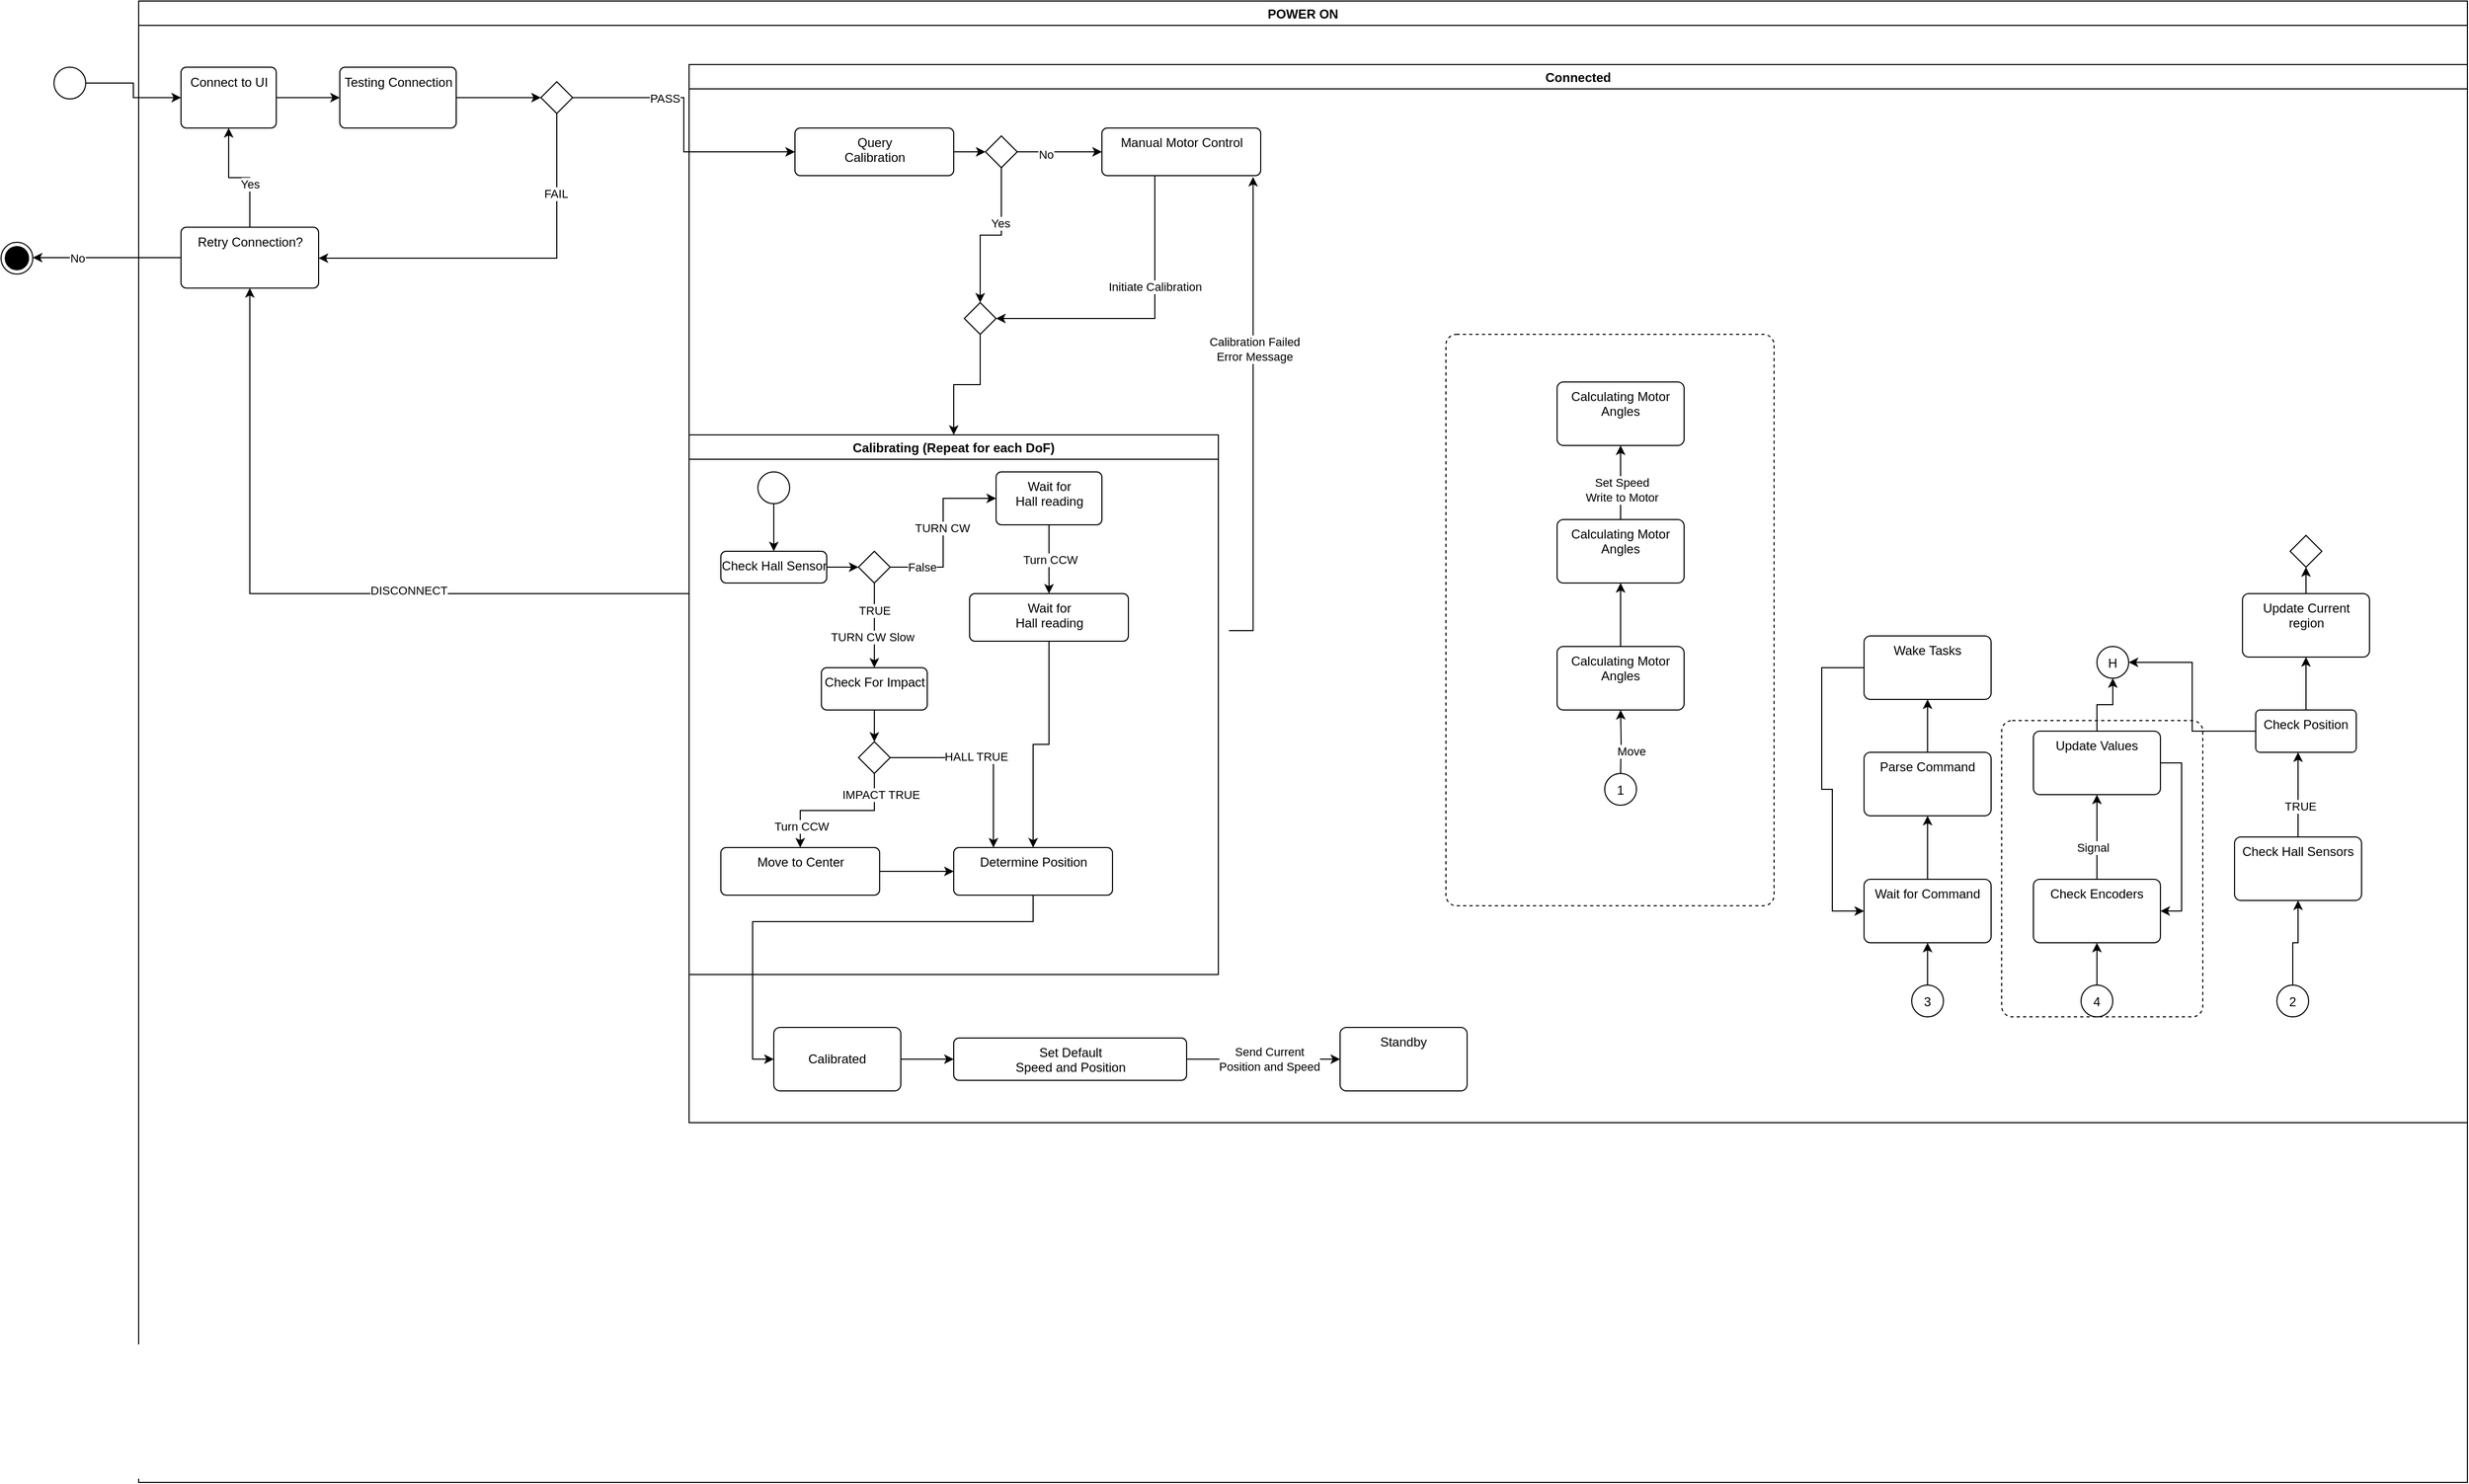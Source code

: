 <mxfile version="20.3.0" type="device"><diagram id="kkd7yMASEXgY5penSxpy" name="Page-1"><mxGraphModel dx="2568" dy="1021" grid="1" gridSize="10" guides="1" tooltips="1" connect="1" arrows="1" fold="1" page="1" pageScale="1" pageWidth="850" pageHeight="1100" math="0" shadow="0"><root><mxCell id="0"/><mxCell id="1" parent="0"/><mxCell id="JWnFTE9u7pcqEXjsId_G-1" value="POWER ON" style="swimlane;" vertex="1" parent="1"><mxGeometry x="40" y="80" width="2200" height="1400" as="geometry"/></mxCell><mxCell id="JWnFTE9u7pcqEXjsId_G-58" value="" style="edgeStyle=orthogonalEdgeStyle;rounded=0;orthogonalLoop=1;jettySize=auto;html=1;" edge="1" parent="JWnFTE9u7pcqEXjsId_G-1" source="JWnFTE9u7pcqEXjsId_G-48" target="JWnFTE9u7pcqEXjsId_G-51"><mxGeometry relative="1" as="geometry"/></mxCell><mxCell id="JWnFTE9u7pcqEXjsId_G-48" value="Connect to UI" style="html=1;align=center;verticalAlign=top;rounded=1;absoluteArcSize=1;arcSize=10;dashed=0;" vertex="1" parent="JWnFTE9u7pcqEXjsId_G-1"><mxGeometry x="40" y="62.5" width="90" height="57.5" as="geometry"/></mxCell><mxCell id="JWnFTE9u7pcqEXjsId_G-53" style="edgeStyle=orthogonalEdgeStyle;rounded=0;orthogonalLoop=1;jettySize=auto;html=1;entryX=0;entryY=0.5;entryDx=0;entryDy=0;" edge="1" parent="JWnFTE9u7pcqEXjsId_G-1" source="JWnFTE9u7pcqEXjsId_G-51" target="JWnFTE9u7pcqEXjsId_G-52"><mxGeometry relative="1" as="geometry"/></mxCell><mxCell id="JWnFTE9u7pcqEXjsId_G-51" value="Testing Connection" style="html=1;align=center;verticalAlign=top;rounded=1;absoluteArcSize=1;arcSize=10;dashed=0;" vertex="1" parent="JWnFTE9u7pcqEXjsId_G-1"><mxGeometry x="190" y="62.5" width="110" height="57.5" as="geometry"/></mxCell><mxCell id="JWnFTE9u7pcqEXjsId_G-55" style="edgeStyle=orthogonalEdgeStyle;rounded=0;orthogonalLoop=1;jettySize=auto;html=1;entryX=0;entryY=0.5;entryDx=0;entryDy=0;" edge="1" parent="JWnFTE9u7pcqEXjsId_G-1" source="JWnFTE9u7pcqEXjsId_G-52" target="JWnFTE9u7pcqEXjsId_G-138"><mxGeometry relative="1" as="geometry"><mxPoint x="540" y="85" as="targetPoint"/></mxGeometry></mxCell><mxCell id="JWnFTE9u7pcqEXjsId_G-56" value="PASS" style="edgeLabel;html=1;align=center;verticalAlign=middle;resizable=0;points=[];" vertex="1" connectable="0" parent="JWnFTE9u7pcqEXjsId_G-55"><mxGeometry x="-0.334" relative="1" as="geometry"><mxPoint as="offset"/></mxGeometry></mxCell><mxCell id="JWnFTE9u7pcqEXjsId_G-52" value="" style="rhombus;" vertex="1" parent="JWnFTE9u7pcqEXjsId_G-1"><mxGeometry x="380" y="76.25" width="30" height="30" as="geometry"/></mxCell><mxCell id="JWnFTE9u7pcqEXjsId_G-61" style="edgeStyle=orthogonalEdgeStyle;rounded=0;orthogonalLoop=1;jettySize=auto;html=1;entryX=0.5;entryY=1;entryDx=0;entryDy=0;" edge="1" parent="JWnFTE9u7pcqEXjsId_G-1" source="JWnFTE9u7pcqEXjsId_G-60" target="JWnFTE9u7pcqEXjsId_G-48"><mxGeometry relative="1" as="geometry"/></mxCell><mxCell id="JWnFTE9u7pcqEXjsId_G-62" value="Yes" style="edgeLabel;html=1;align=center;verticalAlign=middle;resizable=0;points=[];" vertex="1" connectable="0" parent="JWnFTE9u7pcqEXjsId_G-61"><mxGeometry x="-0.272" relative="1" as="geometry"><mxPoint as="offset"/></mxGeometry></mxCell><mxCell id="JWnFTE9u7pcqEXjsId_G-60" value="Retry Connection?" style="html=1;align=center;verticalAlign=top;rounded=1;absoluteArcSize=1;arcSize=10;dashed=0;" vertex="1" parent="JWnFTE9u7pcqEXjsId_G-1"><mxGeometry x="40" y="213.75" width="130" height="57.5" as="geometry"/></mxCell><mxCell id="JWnFTE9u7pcqEXjsId_G-54" style="edgeStyle=orthogonalEdgeStyle;rounded=0;orthogonalLoop=1;jettySize=auto;html=1;entryX=1;entryY=0.5;entryDx=0;entryDy=0;" edge="1" parent="JWnFTE9u7pcqEXjsId_G-1" source="JWnFTE9u7pcqEXjsId_G-52" target="JWnFTE9u7pcqEXjsId_G-60"><mxGeometry relative="1" as="geometry"><mxPoint x="230" y="250" as="targetPoint"/><Array as="points"><mxPoint x="395" y="243"/><mxPoint x="170" y="243"/></Array></mxGeometry></mxCell><mxCell id="JWnFTE9u7pcqEXjsId_G-57" value="FAIL" style="edgeLabel;html=1;align=center;verticalAlign=middle;resizable=0;points=[];" vertex="1" connectable="0" parent="JWnFTE9u7pcqEXjsId_G-54"><mxGeometry x="-0.585" y="-1" relative="1" as="geometry"><mxPoint as="offset"/></mxGeometry></mxCell><mxCell id="JWnFTE9u7pcqEXjsId_G-278" style="edgeStyle=orthogonalEdgeStyle;rounded=0;orthogonalLoop=1;jettySize=auto;html=1;entryX=0.5;entryY=1;entryDx=0;entryDy=0;" edge="1" parent="JWnFTE9u7pcqEXjsId_G-1" source="JWnFTE9u7pcqEXjsId_G-111" target="JWnFTE9u7pcqEXjsId_G-60"><mxGeometry relative="1" as="geometry"/></mxCell><mxCell id="JWnFTE9u7pcqEXjsId_G-279" value="DISCONNECT" style="edgeLabel;html=1;align=center;verticalAlign=middle;resizable=0;points=[];" vertex="1" connectable="0" parent="JWnFTE9u7pcqEXjsId_G-278"><mxGeometry x="-0.247" y="-3" relative="1" as="geometry"><mxPoint as="offset"/></mxGeometry></mxCell><mxCell id="JWnFTE9u7pcqEXjsId_G-111" value="Connected" style="swimlane;" vertex="1" parent="JWnFTE9u7pcqEXjsId_G-1"><mxGeometry x="520" y="60" width="1680" height="1000" as="geometry"/></mxCell><mxCell id="JWnFTE9u7pcqEXjsId_G-334" value="&lt;span style=&quot;color: rgba(0, 0, 0, 0); font-family: monospace; font-size: 0px; text-align: start;&quot;&gt;%3CmxGraphModel%3E%3Croot%3E%3CmxCell%20id%3D%220%22%2F%3E%3CmxCell%20id%3D%221%22%20parent%3D%220%22%2F%3E%3CmxCell%20id%3D%222%22%20value%3D%22Calculating%20Motor%20Angles%22%20style%3D%22whiteSpace%3Dwrap%3Bhtml%3D1%3BverticalAlign%3Dtop%3Brounded%3D1%3BarcSize%3D10%3Bdashed%3D0%3B%22%20vertex%3D%221%22%20parent%3D%221%22%3E%3CmxGeometry%20x%3D%221340%22%20y%3D%22850%22%20width%3D%22120%22%20height%3D%2260%22%20as%3D%22geometry%22%2F%3E%3C%2FmxCell%3E%3CmxCell%20id%3D%223%22%20style%3D%22edgeStyle%3DorthogonalEdgeStyle%3Brounded%3D0%3BorthogonalLoop%3D1%3BjettySize%3Dauto%3Bhtml%3D1%3B%22%20edge%3D%221%22%20target%3D%222%22%20parent%3D%221%22%3E%3CmxGeometry%20relative%3D%221%22%20as%3D%22geometry%22%3E%3CmxPoint%20x%3D%22755%22%20y%3D%22620%22%20as%3D%22targetPoint%22%2F%3E%3CmxPoint%20x%3D%221400%22%20y%3D%22970%22%20as%3D%22sourcePoint%22%2F%3E%3C%2FmxGeometry%3E%3C%2FmxCell%3E%3CmxCell%20id%3D%224%22%20value%3D%22Move%22%20style%3D%22edgeLabel%3Bhtml%3D1%3Balign%3Dcenter%3BverticalAlign%3Dmiddle%3Bresizable%3D0%3Bpoints%3D%5B%5D%3B%22%20vertex%3D%221%22%20connectable%3D%220%22%20parent%3D%223%22%3E%3CmxGeometry%20x%3D%22-0.333%22%20y%3D%221%22%20relative%3D%221%22%20as%3D%22geometry%22%3E%3CmxPoint%20x%3D%2210%22%20y%3D%22-1%22%20as%3D%22offset%22%2F%3E%3C%2FmxGeometry%3E%3C%2FmxCell%3E%3CmxCell%20id%3D%225%22%20value%3D%22Calculating%20Motor%20Angles%22%20style%3D%22whiteSpace%3Dwrap%3Bhtml%3D1%3BverticalAlign%3Dtop%3Brounded%3D1%3BarcSize%3D10%3Bdashed%3D0%3B%22%20vertex%3D%221%22%20parent%3D%221%22%3E%3CmxGeometry%20x%3D%221340%22%20y%3D%22730%22%20width%3D%22120%22%20height%3D%2260%22%20as%3D%22geometry%22%2F%3E%3C%2FmxCell%3E%3CmxCell%20id%3D%226%22%20style%3D%22edgeStyle%3DorthogonalEdgeStyle%3Brounded%3D0%3BorthogonalLoop%3D1%3BjettySize%3Dauto%3Bhtml%3D1%3BentryX%3D0.5%3BentryY%3D1%3BentryDx%3D0%3BentryDy%3D0%3B%22%20edge%3D%221%22%20source%3D%222%22%20target%3D%225%22%20parent%3D%221%22%3E%3CmxGeometry%20relative%3D%221%22%20as%3D%22geometry%22%3E%3CmxPoint%20x%3D%22845%22%20y%3D%22610%22%20as%3D%22targetPoint%22%2F%3E%3C%2FmxGeometry%3E%3C%2FmxCell%3E%3CmxCell%20id%3D%227%22%20value%3D%22Calculating%20Motor%20Angles%22%20style%3D%22whiteSpace%3Dwrap%3Bhtml%3D1%3BverticalAlign%3Dtop%3Brounded%3D1%3BarcSize%3D10%3Bdashed%3D0%3B%22%20vertex%3D%221%22%20parent%3D%221%22%3E%3CmxGeometry%20x%3D%221340%22%20y%3D%22600%22%20width%3D%22120%22%20height%3D%2260%22%20as%3D%22geometry%22%2F%3E%3C%2FmxCell%3E%3CmxCell%20id%3D%228%22%20style%3D%22edgeStyle%3DorthogonalEdgeStyle%3Brounded%3D0%3BorthogonalLoop%3D1%3BjettySize%3Dauto%3Bhtml%3D1%3BentryX%3D0.5%3BentryY%3D1%3BentryDx%3D0%3BentryDy%3D0%3B%22%20edge%3D%221%22%20source%3D%225%22%20target%3D%227%22%20parent%3D%221%22%3E%3CmxGeometry%20relative%3D%221%22%20as%3D%22geometry%22%3E%3CmxPoint%20x%3D%22895%22%20y%3D%22490%22%20as%3D%22targetPoint%22%2F%3E%3C%2FmxGeometry%3E%3C%2FmxCell%3E%3CmxCell%20id%3D%229%22%20value%3D%22Set%20Speed%26lt%3Bbr%26gt%3BWrite%20to%20Motor%22%20style%3D%22edgeLabel%3Bhtml%3D1%3Balign%3Dcenter%3BverticalAlign%3Dmiddle%3Bresizable%3D0%3Bpoints%3D%5B%5D%3B%22%20vertex%3D%221%22%20connectable%3D%220%22%20parent%3D%228%22%3E%3CmxGeometry%20x%3D%22-0.187%22%20y%3D%22-1%22%20relative%3D%221%22%20as%3D%22geometry%22%3E%3CmxPoint%20as%3D%22offset%22%2F%3E%3C%2FmxGeometry%3E%3C%2FmxCell%3E%3CmxCell%20id%3D%2210%22%20value%3D%221%22%20style%3D%22ellipse%3BfillColor%3D%23ffffff%3BstrokeColor%3D%23000000%3B%22%20vertex%3D%221%22%20parent%3D%221%22%3E%3CmxGeometry%20x%3D%221385%22%20y%3D%22970%22%20width%3D%2230%22%20height%3D%2230%22%20as%3D%22geometry%22%2F%3E%3C%2FmxCell%3E%3C%2Froot%3E%3C%2FmxGraphModel%3E&lt;/span&gt;&lt;span style=&quot;color: rgba(0, 0, 0, 0); font-family: monospace; font-size: 0px; text-align: start;&quot;&gt;%3CmxGraphModel%3E%3Croot%3E%3CmxCell%20id%3D%220%22%2F%3E%3CmxCell%20id%3D%221%22%20parent%3D%220%22%2F%3E%3CmxCell%20id%3D%222%22%20value%3D%22Calculating%20Motor%20Angles%22%20style%3D%22whiteSpace%3Dwrap%3Bhtml%3D1%3BverticalAlign%3Dtop%3Brounded%3D1%3BarcSize%3D10%3Bdashed%3D0%3B%22%20vertex%3D%221%22%20parent%3D%221%22%3E%3CmxGeometry%20x%3D%221340%22%20y%3D%22850%22%20width%3D%22120%22%20height%3D%2260%22%20as%3D%22geometry%22%2F%3E%3C%2FmxCell%3E%3CmxCell%20id%3D%223%22%20style%3D%22edgeStyle%3DorthogonalEdgeStyle%3Brounded%3D0%3BorthogonalLoop%3D1%3BjettySize%3Dauto%3Bhtml%3D1%3B%22%20edge%3D%221%22%20target%3D%222%22%20parent%3D%221%22%3E%3CmxGeometry%20relative%3D%221%22%20as%3D%22geometry%22%3E%3CmxPoint%20x%3D%22755%22%20y%3D%22620%22%20as%3D%22targetPoint%22%2F%3E%3CmxPoint%20x%3D%221400%22%20y%3D%22970%22%20as%3D%22sourcePoint%22%2F%3E%3C%2FmxGeometry%3E%3C%2FmxCell%3E%3CmxCell%20id%3D%224%22%20value%3D%22Move%22%20style%3D%22edgeLabel%3Bhtml%3D1%3Balign%3Dcenter%3BverticalAlign%3Dmiddle%3Bresizable%3D0%3Bpoints%3D%5B%5D%3B%22%20vertex%3D%221%22%20connectable%3D%220%22%20parent%3D%223%22%3E%3CmxGeometry%20x%3D%22-0.333%22%20y%3D%221%22%20relative%3D%221%22%20as%3D%22geometry%22%3E%3CmxPoint%20x%3D%2210%22%20y%3D%22-1%22%20as%3D%22offset%22%2F%3E%3C%2FmxGeometry%3E%3C%2FmxCell%3E%3CmxCell%20id%3D%225%22%20value%3D%22Calculating%20Motor%20Angles%22%20style%3D%22whiteSpace%3Dwrap%3Bhtml%3D1%3BverticalAlign%3Dtop%3Brounded%3D1%3BarcSize%3D10%3Bdashed%3D0%3B%22%20vertex%3D%221%22%20parent%3D%221%22%3E%3CmxGeometry%20x%3D%221340%22%20y%3D%22730%22%20width%3D%22120%22%20height%3D%2260%22%20as%3D%22geometry%22%2F%3E%3C%2FmxCell%3E%3CmxCell%20id%3D%226%22%20style%3D%22edgeStyle%3DorthogonalEdgeStyle%3Brounded%3D0%3BorthogonalLoop%3D1%3BjettySize%3Dauto%3Bhtml%3D1%3BentryX%3D0.5%3BentryY%3D1%3BentryDx%3D0%3BentryDy%3D0%3B%22%20edge%3D%221%22%20source%3D%222%22%20target%3D%225%22%20parent%3D%221%22%3E%3CmxGeometry%20relative%3D%221%22%20as%3D%22geometry%22%3E%3CmxPoint%20x%3D%22845%22%20y%3D%22610%22%20as%3D%22targetPoint%22%2F%3E%3C%2FmxGeometry%3E%3C%2FmxCell%3E%3CmxCell%20id%3D%227%22%20value%3D%22Calculating%20Motor%20Angles%22%20style%3D%22whiteSpace%3Dwrap%3Bhtml%3D1%3BverticalAlign%3Dtop%3Brounded%3D1%3BarcSize%3D10%3Bdashed%3D0%3B%22%20vertex%3D%221%22%20parent%3D%221%22%3E%3CmxGeometry%20x%3D%221340%22%20y%3D%22600%22%20width%3D%22120%22%20height%3D%2260%22%20as%3D%22geometry%22%2F%3E%3C%2FmxCell%3E%3CmxCell%20id%3D%228%22%20style%3D%22edgeStyle%3DorthogonalEdgeStyle%3Brounded%3D0%3BorthogonalLoop%3D1%3BjettySize%3Dauto%3Bhtml%3D1%3BentryX%3D0.5%3BentryY%3D1%3BentryDx%3D0%3BentryDy%3D0%3B%22%20edge%3D%221%22%20source%3D%225%22%20target%3D%227%22%20parent%3D%221%22%3E%3CmxGeometry%20relative%3D%221%22%20as%3D%22geometry%22%3E%3CmxPoint%20x%3D%22895%22%20y%3D%22490%22%20as%3D%22targetPoint%22%2F%3E%3C%2FmxGeometry%3E%3C%2FmxCell%3E%3CmxCell%20id%3D%229%22%20value%3D%22Set%20Speed%26lt%3Bbr%26gt%3BWrite%20to%20Motor%22%20style%3D%22edgeLabel%3Bhtml%3D1%3Balign%3Dcenter%3BverticalAlign%3Dmiddle%3Bresizable%3D0%3Bpoints%3D%5B%5D%3B%22%20vertex%3D%221%22%20connectable%3D%220%22%20parent%3D%228%22%3E%3CmxGeometry%20x%3D%22-0.187%22%20y%3D%22-1%22%20relative%3D%221%22%20as%3D%22geometry%22%3E%3CmxPoint%20as%3D%22offset%22%2F%3E%3C%2FmxGeometry%3E%3C%2FmxCell%3E%3CmxCell%20id%3D%2210%22%20value%3D%221%22%20style%3D%22ellipse%3BfillColor%3D%23ffffff%3BstrokeColor%3D%23000000%3B%22%20vertex%3D%221%22%20parent%3D%221%22%3E%3CmxGeometry%20x%3D%221385%22%20y%3D%22970%22%20width%3D%2230%22%20height%3D%2230%22%20as%3D%22geometry%22%2F%3E%3C%2FmxCell%3E%3C%2Froot%3E%3C%2FmxGraphModel%3E&lt;/span&gt;" style="html=1;align=center;verticalAlign=top;rounded=1;absoluteArcSize=1;arcSize=20;dashed=1;" vertex="1" parent="JWnFTE9u7pcqEXjsId_G-111"><mxGeometry x="1240" y="620" width="190" height="280" as="geometry"/></mxCell><mxCell id="JWnFTE9u7pcqEXjsId_G-138" value="Query&lt;br&gt;Calibration" style="html=1;align=center;verticalAlign=top;rounded=1;absoluteArcSize=1;arcSize=10;dashed=0;" vertex="1" parent="JWnFTE9u7pcqEXjsId_G-111"><mxGeometry x="100" y="60" width="150" height="45" as="geometry"/></mxCell><mxCell id="JWnFTE9u7pcqEXjsId_G-139" value="" style="rhombus;" vertex="1" parent="JWnFTE9u7pcqEXjsId_G-111"><mxGeometry x="280" y="67.5" width="30" height="30" as="geometry"/></mxCell><mxCell id="JWnFTE9u7pcqEXjsId_G-137" style="edgeStyle=orthogonalEdgeStyle;rounded=0;orthogonalLoop=1;jettySize=auto;html=1;entryX=0;entryY=0.5;entryDx=0;entryDy=0;" edge="1" parent="JWnFTE9u7pcqEXjsId_G-111" source="JWnFTE9u7pcqEXjsId_G-138" target="JWnFTE9u7pcqEXjsId_G-139"><mxGeometry relative="1" as="geometry"/></mxCell><mxCell id="JWnFTE9u7pcqEXjsId_G-140" value="Manual Motor Control" style="html=1;align=center;verticalAlign=top;rounded=1;absoluteArcSize=1;arcSize=10;dashed=0;" vertex="1" parent="JWnFTE9u7pcqEXjsId_G-111"><mxGeometry x="390" y="60" width="150" height="45" as="geometry"/></mxCell><mxCell id="JWnFTE9u7pcqEXjsId_G-141" style="edgeStyle=orthogonalEdgeStyle;rounded=0;orthogonalLoop=1;jettySize=auto;html=1;entryX=0;entryY=0.5;entryDx=0;entryDy=0;" edge="1" parent="JWnFTE9u7pcqEXjsId_G-111" source="JWnFTE9u7pcqEXjsId_G-139" target="JWnFTE9u7pcqEXjsId_G-140"><mxGeometry relative="1" as="geometry"><mxPoint x="330" y="2.5" as="targetPoint"/></mxGeometry></mxCell><mxCell id="JWnFTE9u7pcqEXjsId_G-142" value="No" style="edgeLabel;html=1;align=center;verticalAlign=middle;resizable=0;points=[];" vertex="1" connectable="0" parent="JWnFTE9u7pcqEXjsId_G-141"><mxGeometry x="-0.324" y="-2" relative="1" as="geometry"><mxPoint as="offset"/></mxGeometry></mxCell><mxCell id="JWnFTE9u7pcqEXjsId_G-144" value="" style="rhombus;" vertex="1" parent="JWnFTE9u7pcqEXjsId_G-111"><mxGeometry x="260" y="225" width="30" height="30" as="geometry"/></mxCell><mxCell id="JWnFTE9u7pcqEXjsId_G-145" style="edgeStyle=orthogonalEdgeStyle;rounded=0;orthogonalLoop=1;jettySize=auto;html=1;entryX=1;entryY=0.5;entryDx=0;entryDy=0;" edge="1" parent="JWnFTE9u7pcqEXjsId_G-111" source="JWnFTE9u7pcqEXjsId_G-140" target="JWnFTE9u7pcqEXjsId_G-144"><mxGeometry relative="1" as="geometry"><mxPoint x="250" y="125" as="targetPoint"/><Array as="points"><mxPoint x="440" y="240"/></Array></mxGeometry></mxCell><mxCell id="JWnFTE9u7pcqEXjsId_G-146" value="Initiate Calibration" style="edgeLabel;html=1;align=center;verticalAlign=middle;resizable=0;points=[];" vertex="1" connectable="0" parent="JWnFTE9u7pcqEXjsId_G-145"><mxGeometry x="-0.268" relative="1" as="geometry"><mxPoint as="offset"/></mxGeometry></mxCell><mxCell id="JWnFTE9u7pcqEXjsId_G-147" style="edgeStyle=orthogonalEdgeStyle;rounded=0;orthogonalLoop=1;jettySize=auto;html=1;entryX=0.5;entryY=0;entryDx=0;entryDy=0;" edge="1" parent="JWnFTE9u7pcqEXjsId_G-111" source="JWnFTE9u7pcqEXjsId_G-139" target="JWnFTE9u7pcqEXjsId_G-144"><mxGeometry relative="1" as="geometry"><mxPoint x="225" y="105" as="targetPoint"/></mxGeometry></mxCell><mxCell id="JWnFTE9u7pcqEXjsId_G-148" value="Yes" style="edgeLabel;html=1;align=center;verticalAlign=middle;resizable=0;points=[];" vertex="1" connectable="0" parent="JWnFTE9u7pcqEXjsId_G-147"><mxGeometry x="-0.297" y="-1" relative="1" as="geometry"><mxPoint as="offset"/></mxGeometry></mxCell><mxCell id="JWnFTE9u7pcqEXjsId_G-149" style="edgeStyle=orthogonalEdgeStyle;rounded=0;orthogonalLoop=1;jettySize=auto;html=1;entryX=0.952;entryY=1.027;entryDx=0;entryDy=0;entryPerimeter=0;" edge="1" parent="JWnFTE9u7pcqEXjsId_G-111" target="JWnFTE9u7pcqEXjsId_G-140"><mxGeometry relative="1" as="geometry"><Array as="points"><mxPoint x="533" y="535"/></Array><mxPoint x="510" y="535.029" as="sourcePoint"/></mxGeometry></mxCell><mxCell id="JWnFTE9u7pcqEXjsId_G-150" value="Calibration Failed&lt;br&gt;Error Message" style="edgeLabel;html=1;align=center;verticalAlign=middle;resizable=0;points=[];" vertex="1" connectable="0" parent="JWnFTE9u7pcqEXjsId_G-149"><mxGeometry x="0.283" y="-1" relative="1" as="geometry"><mxPoint as="offset"/></mxGeometry></mxCell><mxCell id="JWnFTE9u7pcqEXjsId_G-143" style="edgeStyle=orthogonalEdgeStyle;rounded=0;orthogonalLoop=1;jettySize=auto;html=1;entryX=0.5;entryY=0;entryDx=0;entryDy=0;" edge="1" parent="JWnFTE9u7pcqEXjsId_G-111" source="JWnFTE9u7pcqEXjsId_G-144" target="JWnFTE9u7pcqEXjsId_G-182"><mxGeometry relative="1" as="geometry"><mxPoint x="90" y="340" as="targetPoint"/></mxGeometry></mxCell><mxCell id="JWnFTE9u7pcqEXjsId_G-277" style="edgeStyle=orthogonalEdgeStyle;rounded=0;orthogonalLoop=1;jettySize=auto;html=1;" edge="1" parent="JWnFTE9u7pcqEXjsId_G-111" source="JWnFTE9u7pcqEXjsId_G-160" target="JWnFTE9u7pcqEXjsId_G-164"><mxGeometry relative="1" as="geometry"/></mxCell><mxCell id="JWnFTE9u7pcqEXjsId_G-160" value="Calibrated" style="whiteSpace=wrap;html=1;fontStyle=0;rounded=1;arcSize=10;" vertex="1" parent="JWnFTE9u7pcqEXjsId_G-111"><mxGeometry x="80" y="910" width="120" height="60" as="geometry"/></mxCell><mxCell id="JWnFTE9u7pcqEXjsId_G-167" value="" style="edgeStyle=orthogonalEdgeStyle;rounded=0;orthogonalLoop=1;jettySize=auto;html=1;" edge="1" parent="JWnFTE9u7pcqEXjsId_G-111" source="JWnFTE9u7pcqEXjsId_G-164" target="JWnFTE9u7pcqEXjsId_G-166"><mxGeometry relative="1" as="geometry"/></mxCell><mxCell id="JWnFTE9u7pcqEXjsId_G-168" value="Send Current&lt;br&gt;Position and Speed" style="edgeLabel;html=1;align=center;verticalAlign=middle;resizable=0;points=[];" vertex="1" connectable="0" parent="JWnFTE9u7pcqEXjsId_G-167"><mxGeometry x="-0.214" y="-2" relative="1" as="geometry"><mxPoint x="21" y="-2" as="offset"/></mxGeometry></mxCell><mxCell id="JWnFTE9u7pcqEXjsId_G-164" value="Set Default &lt;br&gt;Speed and Position" style="html=1;align=center;verticalAlign=top;rounded=1;absoluteArcSize=1;arcSize=10;dashed=0;" vertex="1" parent="JWnFTE9u7pcqEXjsId_G-111"><mxGeometry x="250" y="920" width="220" height="40" as="geometry"/></mxCell><mxCell id="JWnFTE9u7pcqEXjsId_G-166" value="Standby" style="whiteSpace=wrap;html=1;verticalAlign=top;rounded=1;arcSize=10;dashed=0;" vertex="1" parent="JWnFTE9u7pcqEXjsId_G-111"><mxGeometry x="615" y="910" width="120" height="60" as="geometry"/></mxCell><mxCell id="JWnFTE9u7pcqEXjsId_G-174" style="edgeStyle=orthogonalEdgeStyle;rounded=0;orthogonalLoop=1;jettySize=auto;html=1;entryX=0;entryY=0.5;entryDx=0;entryDy=0;" edge="1" parent="JWnFTE9u7pcqEXjsId_G-111" source="JWnFTE9u7pcqEXjsId_G-173"><mxGeometry relative="1" as="geometry"><mxPoint x="200" y="422.5" as="targetPoint"/></mxGeometry></mxCell><mxCell id="JWnFTE9u7pcqEXjsId_G-182" value="Calibrating (Repeat for each DoF)" style="swimlane;" vertex="1" parent="JWnFTE9u7pcqEXjsId_G-111"><mxGeometry y="350" width="500" height="510" as="geometry"/></mxCell><mxCell id="JWnFTE9u7pcqEXjsId_G-189" value="" style="edgeStyle=orthogonalEdgeStyle;rounded=0;orthogonalLoop=1;jettySize=auto;html=1;" edge="1" parent="JWnFTE9u7pcqEXjsId_G-182" source="JWnFTE9u7pcqEXjsId_G-183" target="JWnFTE9u7pcqEXjsId_G-186"><mxGeometry relative="1" as="geometry"/></mxCell><mxCell id="JWnFTE9u7pcqEXjsId_G-190" value="Turn CCW" style="edgeLabel;html=1;align=center;verticalAlign=middle;resizable=0;points=[];" vertex="1" connectable="0" parent="JWnFTE9u7pcqEXjsId_G-189"><mxGeometry x="0.006" y="1" relative="1" as="geometry"><mxPoint as="offset"/></mxGeometry></mxCell><mxCell id="JWnFTE9u7pcqEXjsId_G-183" value="Wait for &lt;br&gt;Hall reading" style="html=1;align=center;verticalAlign=top;rounded=1;absoluteArcSize=1;arcSize=10;dashed=0;" vertex="1" parent="JWnFTE9u7pcqEXjsId_G-182"><mxGeometry x="290" y="35" width="100" height="50" as="geometry"/></mxCell><mxCell id="JWnFTE9u7pcqEXjsId_G-199" style="edgeStyle=orthogonalEdgeStyle;rounded=0;orthogonalLoop=1;jettySize=auto;html=1;" edge="1" parent="JWnFTE9u7pcqEXjsId_G-182" source="JWnFTE9u7pcqEXjsId_G-185" target="JWnFTE9u7pcqEXjsId_G-192"><mxGeometry relative="1" as="geometry"/></mxCell><mxCell id="JWnFTE9u7pcqEXjsId_G-185" value="" style="ellipse;fillColor=#ffffff;strokeColor=#000000;" vertex="1" parent="JWnFTE9u7pcqEXjsId_G-182"><mxGeometry x="65" y="35" width="30" height="30" as="geometry"/></mxCell><mxCell id="JWnFTE9u7pcqEXjsId_G-272" style="edgeStyle=orthogonalEdgeStyle;rounded=0;orthogonalLoop=1;jettySize=auto;html=1;" edge="1" parent="JWnFTE9u7pcqEXjsId_G-182" source="JWnFTE9u7pcqEXjsId_G-186" target="JWnFTE9u7pcqEXjsId_G-271"><mxGeometry relative="1" as="geometry"/></mxCell><mxCell id="JWnFTE9u7pcqEXjsId_G-186" value="Wait for&lt;br&gt;Hall reading" style="html=1;align=center;verticalAlign=top;rounded=1;absoluteArcSize=1;arcSize=10;dashed=0;" vertex="1" parent="JWnFTE9u7pcqEXjsId_G-182"><mxGeometry x="265" y="150" width="150" height="45" as="geometry"/></mxCell><mxCell id="JWnFTE9u7pcqEXjsId_G-196" style="edgeStyle=orthogonalEdgeStyle;rounded=0;orthogonalLoop=1;jettySize=auto;html=1;entryX=0;entryY=0.5;entryDx=0;entryDy=0;" edge="1" parent="JWnFTE9u7pcqEXjsId_G-182" source="JWnFTE9u7pcqEXjsId_G-191" target="JWnFTE9u7pcqEXjsId_G-183"><mxGeometry relative="1" as="geometry"/></mxCell><mxCell id="JWnFTE9u7pcqEXjsId_G-197" value="TURN CW" style="edgeLabel;html=1;align=center;verticalAlign=middle;resizable=0;points=[];" vertex="1" connectable="0" parent="JWnFTE9u7pcqEXjsId_G-196"><mxGeometry x="0.176" y="1" relative="1" as="geometry"><mxPoint y="10" as="offset"/></mxGeometry></mxCell><mxCell id="JWnFTE9u7pcqEXjsId_G-198" value="False" style="edgeLabel;html=1;align=center;verticalAlign=middle;resizable=0;points=[];" vertex="1" connectable="0" parent="JWnFTE9u7pcqEXjsId_G-196"><mxGeometry x="-0.788" relative="1" as="geometry"><mxPoint x="12" as="offset"/></mxGeometry></mxCell><mxCell id="JWnFTE9u7pcqEXjsId_G-191" value="" style="rhombus;" vertex="1" parent="JWnFTE9u7pcqEXjsId_G-182"><mxGeometry x="160" y="110" width="30" height="30" as="geometry"/></mxCell><mxCell id="JWnFTE9u7pcqEXjsId_G-193" value="" style="edgeStyle=orthogonalEdgeStyle;rounded=0;orthogonalLoop=1;jettySize=auto;html=1;" edge="1" parent="JWnFTE9u7pcqEXjsId_G-182" source="JWnFTE9u7pcqEXjsId_G-192" target="JWnFTE9u7pcqEXjsId_G-191"><mxGeometry relative="1" as="geometry"/></mxCell><mxCell id="JWnFTE9u7pcqEXjsId_G-192" value="Check Hall Sensor" style="html=1;align=center;verticalAlign=top;rounded=1;absoluteArcSize=1;arcSize=10;dashed=0;" vertex="1" parent="JWnFTE9u7pcqEXjsId_G-182"><mxGeometry x="30" y="110" width="100" height="30" as="geometry"/></mxCell><mxCell id="JWnFTE9u7pcqEXjsId_G-243" style="edgeStyle=orthogonalEdgeStyle;rounded=0;orthogonalLoop=1;jettySize=auto;html=1;entryX=0.5;entryY=0;entryDx=0;entryDy=0;" edge="1" parent="JWnFTE9u7pcqEXjsId_G-182" source="JWnFTE9u7pcqEXjsId_G-201" target="JWnFTE9u7pcqEXjsId_G-242"><mxGeometry relative="1" as="geometry"/></mxCell><mxCell id="JWnFTE9u7pcqEXjsId_G-201" value="Check For Impact" style="html=1;align=center;verticalAlign=top;rounded=1;absoluteArcSize=1;arcSize=10;dashed=0;" vertex="1" parent="JWnFTE9u7pcqEXjsId_G-182"><mxGeometry x="125" y="220" width="100" height="40" as="geometry"/></mxCell><mxCell id="JWnFTE9u7pcqEXjsId_G-194" style="edgeStyle=orthogonalEdgeStyle;rounded=0;orthogonalLoop=1;jettySize=auto;html=1;entryX=0.5;entryY=0;entryDx=0;entryDy=0;" edge="1" parent="JWnFTE9u7pcqEXjsId_G-182" source="JWnFTE9u7pcqEXjsId_G-191" target="JWnFTE9u7pcqEXjsId_G-201"><mxGeometry relative="1" as="geometry"><mxPoint x="175" y="210" as="targetPoint"/></mxGeometry></mxCell><mxCell id="JWnFTE9u7pcqEXjsId_G-195" value="TRUE" style="edgeLabel;html=1;align=center;verticalAlign=middle;resizable=0;points=[];" vertex="1" connectable="0" parent="JWnFTE9u7pcqEXjsId_G-194"><mxGeometry x="-0.351" relative="1" as="geometry"><mxPoint as="offset"/></mxGeometry></mxCell><mxCell id="JWnFTE9u7pcqEXjsId_G-200" value="TURN CW Slow" style="edgeLabel;html=1;align=center;verticalAlign=middle;resizable=0;points=[];" vertex="1" connectable="0" parent="JWnFTE9u7pcqEXjsId_G-194"><mxGeometry x="0.261" y="-2" relative="1" as="geometry"><mxPoint as="offset"/></mxGeometry></mxCell><mxCell id="JWnFTE9u7pcqEXjsId_G-242" value="" style="rhombus;" vertex="1" parent="JWnFTE9u7pcqEXjsId_G-182"><mxGeometry x="160" y="290" width="30" height="30" as="geometry"/></mxCell><mxCell id="JWnFTE9u7pcqEXjsId_G-274" style="edgeStyle=orthogonalEdgeStyle;rounded=0;orthogonalLoop=1;jettySize=auto;html=1;entryX=0;entryY=0.5;entryDx=0;entryDy=0;" edge="1" parent="JWnFTE9u7pcqEXjsId_G-182" source="JWnFTE9u7pcqEXjsId_G-248" target="JWnFTE9u7pcqEXjsId_G-271"><mxGeometry relative="1" as="geometry"/></mxCell><mxCell id="JWnFTE9u7pcqEXjsId_G-248" value="Move to Center" style="html=1;align=center;verticalAlign=top;rounded=1;absoluteArcSize=1;arcSize=10;dashed=0;" vertex="1" parent="JWnFTE9u7pcqEXjsId_G-182"><mxGeometry x="30" y="390" width="150" height="45" as="geometry"/></mxCell><mxCell id="JWnFTE9u7pcqEXjsId_G-244" style="edgeStyle=orthogonalEdgeStyle;rounded=0;orthogonalLoop=1;jettySize=auto;html=1;entryX=0.5;entryY=0;entryDx=0;entryDy=0;" edge="1" parent="JWnFTE9u7pcqEXjsId_G-182" source="JWnFTE9u7pcqEXjsId_G-242" target="JWnFTE9u7pcqEXjsId_G-248"><mxGeometry relative="1" as="geometry"><mxPoint x="60" y="380" as="targetPoint"/></mxGeometry></mxCell><mxCell id="JWnFTE9u7pcqEXjsId_G-245" value="IMPACT TRUE" style="edgeLabel;html=1;align=center;verticalAlign=middle;resizable=0;points=[];" vertex="1" connectable="0" parent="JWnFTE9u7pcqEXjsId_G-244"><mxGeometry x="-0.007" y="-1" relative="1" as="geometry"><mxPoint x="40" y="-14" as="offset"/></mxGeometry></mxCell><mxCell id="JWnFTE9u7pcqEXjsId_G-273" value="Turn CCW" style="edgeLabel;html=1;align=center;verticalAlign=middle;resizable=0;points=[];" vertex="1" connectable="0" parent="JWnFTE9u7pcqEXjsId_G-244"><mxGeometry x="0.785" y="1" relative="1" as="geometry"><mxPoint y="-5" as="offset"/></mxGeometry></mxCell><mxCell id="JWnFTE9u7pcqEXjsId_G-271" value="Determine Position" style="html=1;align=center;verticalAlign=top;rounded=1;absoluteArcSize=1;arcSize=10;dashed=0;" vertex="1" parent="JWnFTE9u7pcqEXjsId_G-182"><mxGeometry x="250" y="390" width="150" height="45" as="geometry"/></mxCell><mxCell id="JWnFTE9u7pcqEXjsId_G-246" style="edgeStyle=orthogonalEdgeStyle;rounded=0;orthogonalLoop=1;jettySize=auto;html=1;entryX=0.25;entryY=0;entryDx=0;entryDy=0;" edge="1" parent="JWnFTE9u7pcqEXjsId_G-182" source="JWnFTE9u7pcqEXjsId_G-242" target="JWnFTE9u7pcqEXjsId_G-271"><mxGeometry relative="1" as="geometry"><mxPoint x="270" y="390" as="targetPoint"/></mxGeometry></mxCell><mxCell id="JWnFTE9u7pcqEXjsId_G-247" value="HALL TRUE" style="edgeLabel;html=1;align=center;verticalAlign=middle;resizable=0;points=[];" vertex="1" connectable="0" parent="JWnFTE9u7pcqEXjsId_G-246"><mxGeometry x="-0.11" y="1" relative="1" as="geometry"><mxPoint as="offset"/></mxGeometry></mxCell><mxCell id="JWnFTE9u7pcqEXjsId_G-275" style="edgeStyle=orthogonalEdgeStyle;rounded=0;orthogonalLoop=1;jettySize=auto;html=1;entryX=0;entryY=0.5;entryDx=0;entryDy=0;" edge="1" parent="JWnFTE9u7pcqEXjsId_G-111" source="JWnFTE9u7pcqEXjsId_G-271" target="JWnFTE9u7pcqEXjsId_G-160"><mxGeometry relative="1" as="geometry"><Array as="points"><mxPoint x="325" y="810"/><mxPoint x="60" y="810"/><mxPoint x="60" y="940"/></Array></mxGeometry></mxCell><mxCell id="JWnFTE9u7pcqEXjsId_G-301" value="" style="edgeStyle=orthogonalEdgeStyle;rounded=0;orthogonalLoop=1;jettySize=auto;html=1;" edge="1" parent="JWnFTE9u7pcqEXjsId_G-111" source="JWnFTE9u7pcqEXjsId_G-299" target="JWnFTE9u7pcqEXjsId_G-300"><mxGeometry relative="1" as="geometry"/></mxCell><mxCell id="JWnFTE9u7pcqEXjsId_G-299" value="2" style="ellipse;fillColor=#ffffff;strokeColor=#000000;" vertex="1" parent="JWnFTE9u7pcqEXjsId_G-111"><mxGeometry x="1500" y="870" width="30" height="30" as="geometry"/></mxCell><mxCell id="JWnFTE9u7pcqEXjsId_G-300" value="Check Hall Sensors" style="whiteSpace=wrap;html=1;verticalAlign=top;rounded=1;arcSize=10;dashed=0;" vertex="1" parent="JWnFTE9u7pcqEXjsId_G-111"><mxGeometry x="1460" y="730" width="120" height="60" as="geometry"/></mxCell><mxCell id="JWnFTE9u7pcqEXjsId_G-303" value="3" style="ellipse;fillColor=#ffffff;strokeColor=#000000;" vertex="1" parent="JWnFTE9u7pcqEXjsId_G-111"><mxGeometry x="1155" y="870" width="30" height="30" as="geometry"/></mxCell><mxCell id="JWnFTE9u7pcqEXjsId_G-313" style="edgeStyle=orthogonalEdgeStyle;rounded=0;orthogonalLoop=1;jettySize=auto;html=1;entryX=0.5;entryY=1;entryDx=0;entryDy=0;" edge="1" parent="JWnFTE9u7pcqEXjsId_G-111" source="JWnFTE9u7pcqEXjsId_G-304" target="JWnFTE9u7pcqEXjsId_G-312"><mxGeometry relative="1" as="geometry"/></mxCell><mxCell id="JWnFTE9u7pcqEXjsId_G-304" value="Wait for Command" style="whiteSpace=wrap;html=1;verticalAlign=top;rounded=1;arcSize=10;dashed=0;" vertex="1" parent="JWnFTE9u7pcqEXjsId_G-111"><mxGeometry x="1110" y="770" width="120" height="60" as="geometry"/></mxCell><mxCell id="JWnFTE9u7pcqEXjsId_G-302" value="" style="edgeStyle=orthogonalEdgeStyle;rounded=0;orthogonalLoop=1;jettySize=auto;html=1;" edge="1" parent="JWnFTE9u7pcqEXjsId_G-111" source="JWnFTE9u7pcqEXjsId_G-303" target="JWnFTE9u7pcqEXjsId_G-304"><mxGeometry relative="1" as="geometry"/></mxCell><mxCell id="JWnFTE9u7pcqEXjsId_G-307" value="" style="edgeStyle=orthogonalEdgeStyle;rounded=0;orthogonalLoop=1;jettySize=auto;html=1;" edge="1" parent="JWnFTE9u7pcqEXjsId_G-111" source="JWnFTE9u7pcqEXjsId_G-305" target="JWnFTE9u7pcqEXjsId_G-306"><mxGeometry relative="1" as="geometry"/></mxCell><mxCell id="JWnFTE9u7pcqEXjsId_G-305" value="4" style="ellipse;fillColor=#ffffff;strokeColor=#000000;" vertex="1" parent="JWnFTE9u7pcqEXjsId_G-111"><mxGeometry x="1315" y="870" width="30" height="30" as="geometry"/></mxCell><mxCell id="JWnFTE9u7pcqEXjsId_G-306" value="Check Encoders" style="whiteSpace=wrap;html=1;verticalAlign=top;rounded=1;arcSize=10;dashed=0;" vertex="1" parent="JWnFTE9u7pcqEXjsId_G-111"><mxGeometry x="1270" y="770" width="120" height="60" as="geometry"/></mxCell><mxCell id="JWnFTE9u7pcqEXjsId_G-315" value="" style="edgeStyle=orthogonalEdgeStyle;rounded=0;orthogonalLoop=1;jettySize=auto;html=1;" edge="1" parent="JWnFTE9u7pcqEXjsId_G-111" source="JWnFTE9u7pcqEXjsId_G-312" target="JWnFTE9u7pcqEXjsId_G-314"><mxGeometry relative="1" as="geometry"/></mxCell><mxCell id="JWnFTE9u7pcqEXjsId_G-312" value="Parse Command" style="whiteSpace=wrap;html=1;verticalAlign=top;rounded=1;arcSize=10;dashed=0;" vertex="1" parent="JWnFTE9u7pcqEXjsId_G-111"><mxGeometry x="1110" y="650" width="120" height="60" as="geometry"/></mxCell><mxCell id="JWnFTE9u7pcqEXjsId_G-316" style="edgeStyle=orthogonalEdgeStyle;rounded=0;orthogonalLoop=1;jettySize=auto;html=1;entryX=0;entryY=0.5;entryDx=0;entryDy=0;" edge="1" parent="JWnFTE9u7pcqEXjsId_G-111" source="JWnFTE9u7pcqEXjsId_G-314" target="JWnFTE9u7pcqEXjsId_G-304"><mxGeometry relative="1" as="geometry"><Array as="points"><mxPoint x="1070" y="570"/><mxPoint x="1070" y="685"/><mxPoint x="1080" y="685"/><mxPoint x="1080" y="800"/></Array></mxGeometry></mxCell><mxCell id="JWnFTE9u7pcqEXjsId_G-314" value="Wake Tasks" style="whiteSpace=wrap;html=1;verticalAlign=top;rounded=1;arcSize=10;dashed=0;" vertex="1" parent="JWnFTE9u7pcqEXjsId_G-111"><mxGeometry x="1110" y="540" width="120" height="60" as="geometry"/></mxCell><mxCell id="JWnFTE9u7pcqEXjsId_G-333" style="edgeStyle=orthogonalEdgeStyle;rounded=0;orthogonalLoop=1;jettySize=auto;html=1;entryX=1;entryY=0.5;entryDx=0;entryDy=0;" edge="1" parent="JWnFTE9u7pcqEXjsId_G-111" source="JWnFTE9u7pcqEXjsId_G-319" target="JWnFTE9u7pcqEXjsId_G-331"><mxGeometry relative="1" as="geometry"/></mxCell><mxCell id="JWnFTE9u7pcqEXjsId_G-319" value="Check Position" style="whiteSpace=wrap;html=1;verticalAlign=top;rounded=1;arcSize=10;dashed=0;" vertex="1" parent="JWnFTE9u7pcqEXjsId_G-111"><mxGeometry x="1480" y="610" width="95" height="40" as="geometry"/></mxCell><mxCell id="JWnFTE9u7pcqEXjsId_G-321" value="&lt;span style=&quot;color: rgba(0, 0, 0, 0); font-family: monospace; font-size: 0px; text-align: start;&quot;&gt;%3CmxGraphModel%3E%3Croot%3E%3CmxCell%20id%3D%220%22%2F%3E%3CmxCell%20id%3D%221%22%20parent%3D%220%22%2F%3E%3CmxCell%20id%3D%222%22%20value%3D%22Calculating%20Motor%20Angles%22%20style%3D%22whiteSpace%3Dwrap%3Bhtml%3D1%3BverticalAlign%3Dtop%3Brounded%3D1%3BarcSize%3D10%3Bdashed%3D0%3B%22%20vertex%3D%221%22%20parent%3D%221%22%3E%3CmxGeometry%20x%3D%221340%22%20y%3D%22850%22%20width%3D%22120%22%20height%3D%2260%22%20as%3D%22geometry%22%2F%3E%3C%2FmxCell%3E%3CmxCell%20id%3D%223%22%20style%3D%22edgeStyle%3DorthogonalEdgeStyle%3Brounded%3D0%3BorthogonalLoop%3D1%3BjettySize%3Dauto%3Bhtml%3D1%3B%22%20edge%3D%221%22%20target%3D%222%22%20parent%3D%221%22%3E%3CmxGeometry%20relative%3D%221%22%20as%3D%22geometry%22%3E%3CmxPoint%20x%3D%22755%22%20y%3D%22620%22%20as%3D%22targetPoint%22%2F%3E%3CmxPoint%20x%3D%221400%22%20y%3D%22970%22%20as%3D%22sourcePoint%22%2F%3E%3C%2FmxGeometry%3E%3C%2FmxCell%3E%3CmxCell%20id%3D%224%22%20value%3D%22Move%22%20style%3D%22edgeLabel%3Bhtml%3D1%3Balign%3Dcenter%3BverticalAlign%3Dmiddle%3Bresizable%3D0%3Bpoints%3D%5B%5D%3B%22%20vertex%3D%221%22%20connectable%3D%220%22%20parent%3D%223%22%3E%3CmxGeometry%20x%3D%22-0.333%22%20y%3D%221%22%20relative%3D%221%22%20as%3D%22geometry%22%3E%3CmxPoint%20x%3D%2210%22%20y%3D%22-1%22%20as%3D%22offset%22%2F%3E%3C%2FmxGeometry%3E%3C%2FmxCell%3E%3CmxCell%20id%3D%225%22%20value%3D%22Calculating%20Motor%20Angles%22%20style%3D%22whiteSpace%3Dwrap%3Bhtml%3D1%3BverticalAlign%3Dtop%3Brounded%3D1%3BarcSize%3D10%3Bdashed%3D0%3B%22%20vertex%3D%221%22%20parent%3D%221%22%3E%3CmxGeometry%20x%3D%221340%22%20y%3D%22730%22%20width%3D%22120%22%20height%3D%2260%22%20as%3D%22geometry%22%2F%3E%3C%2FmxCell%3E%3CmxCell%20id%3D%226%22%20style%3D%22edgeStyle%3DorthogonalEdgeStyle%3Brounded%3D0%3BorthogonalLoop%3D1%3BjettySize%3Dauto%3Bhtml%3D1%3BentryX%3D0.5%3BentryY%3D1%3BentryDx%3D0%3BentryDy%3D0%3B%22%20edge%3D%221%22%20source%3D%222%22%20target%3D%225%22%20parent%3D%221%22%3E%3CmxGeometry%20relative%3D%221%22%20as%3D%22geometry%22%3E%3CmxPoint%20x%3D%22845%22%20y%3D%22610%22%20as%3D%22targetPoint%22%2F%3E%3C%2FmxGeometry%3E%3C%2FmxCell%3E%3CmxCell%20id%3D%227%22%20value%3D%22Calculating%20Motor%20Angles%22%20style%3D%22whiteSpace%3Dwrap%3Bhtml%3D1%3BverticalAlign%3Dtop%3Brounded%3D1%3BarcSize%3D10%3Bdashed%3D0%3B%22%20vertex%3D%221%22%20parent%3D%221%22%3E%3CmxGeometry%20x%3D%221340%22%20y%3D%22600%22%20width%3D%22120%22%20height%3D%2260%22%20as%3D%22geometry%22%2F%3E%3C%2FmxCell%3E%3CmxCell%20id%3D%228%22%20style%3D%22edgeStyle%3DorthogonalEdgeStyle%3Brounded%3D0%3BorthogonalLoop%3D1%3BjettySize%3Dauto%3Bhtml%3D1%3BentryX%3D0.5%3BentryY%3D1%3BentryDx%3D0%3BentryDy%3D0%3B%22%20edge%3D%221%22%20source%3D%225%22%20target%3D%227%22%20parent%3D%221%22%3E%3CmxGeometry%20relative%3D%221%22%20as%3D%22geometry%22%3E%3CmxPoint%20x%3D%22895%22%20y%3D%22490%22%20as%3D%22targetPoint%22%2F%3E%3C%2FmxGeometry%3E%3C%2FmxCell%3E%3CmxCell%20id%3D%229%22%20value%3D%22Set%20Speed%26lt%3Bbr%26gt%3BWrite%20to%20Motor%22%20style%3D%22edgeLabel%3Bhtml%3D1%3Balign%3Dcenter%3BverticalAlign%3Dmiddle%3Bresizable%3D0%3Bpoints%3D%5B%5D%3B%22%20vertex%3D%221%22%20connectable%3D%220%22%20parent%3D%228%22%3E%3CmxGeometry%20x%3D%22-0.187%22%20y%3D%22-1%22%20relative%3D%221%22%20as%3D%22geometry%22%3E%3CmxPoint%20as%3D%22offset%22%2F%3E%3C%2FmxGeometry%3E%3C%2FmxCell%3E%3CmxCell%20id%3D%2210%22%20value%3D%221%22%20style%3D%22ellipse%3BfillColor%3D%23ffffff%3BstrokeColor%3D%23000000%3B%22%20vertex%3D%221%22%20parent%3D%221%22%3E%3CmxGeometry%20x%3D%221385%22%20y%3D%22970%22%20width%3D%2230%22%20height%3D%2230%22%20as%3D%22geometry%22%2F%3E%3C%2FmxCell%3E%3C%2Froot%3E%3C%2FmxGraphModel%3E&lt;/span&gt;&lt;span style=&quot;color: rgba(0, 0, 0, 0); font-family: monospace; font-size: 0px; text-align: start;&quot;&gt;%3CmxGraphModel%3E%3Croot%3E%3CmxCell%20id%3D%220%22%2F%3E%3CmxCell%20id%3D%221%22%20parent%3D%220%22%2F%3E%3CmxCell%20id%3D%222%22%20value%3D%22Calculating%20Motor%20Angles%22%20style%3D%22whiteSpace%3Dwrap%3Bhtml%3D1%3BverticalAlign%3Dtop%3Brounded%3D1%3BarcSize%3D10%3Bdashed%3D0%3B%22%20vertex%3D%221%22%20parent%3D%221%22%3E%3CmxGeometry%20x%3D%221340%22%20y%3D%22850%22%20width%3D%22120%22%20height%3D%2260%22%20as%3D%22geometry%22%2F%3E%3C%2FmxCell%3E%3CmxCell%20id%3D%223%22%20style%3D%22edgeStyle%3DorthogonalEdgeStyle%3Brounded%3D0%3BorthogonalLoop%3D1%3BjettySize%3Dauto%3Bhtml%3D1%3B%22%20edge%3D%221%22%20target%3D%222%22%20parent%3D%221%22%3E%3CmxGeometry%20relative%3D%221%22%20as%3D%22geometry%22%3E%3CmxPoint%20x%3D%22755%22%20y%3D%22620%22%20as%3D%22targetPoint%22%2F%3E%3CmxPoint%20x%3D%221400%22%20y%3D%22970%22%20as%3D%22sourcePoint%22%2F%3E%3C%2FmxGeometry%3E%3C%2FmxCell%3E%3CmxCell%20id%3D%224%22%20value%3D%22Move%22%20style%3D%22edgeLabel%3Bhtml%3D1%3Balign%3Dcenter%3BverticalAlign%3Dmiddle%3Bresizable%3D0%3Bpoints%3D%5B%5D%3B%22%20vertex%3D%221%22%20connectable%3D%220%22%20parent%3D%223%22%3E%3CmxGeometry%20x%3D%22-0.333%22%20y%3D%221%22%20relative%3D%221%22%20as%3D%22geometry%22%3E%3CmxPoint%20x%3D%2210%22%20y%3D%22-1%22%20as%3D%22offset%22%2F%3E%3C%2FmxGeometry%3E%3C%2FmxCell%3E%3CmxCell%20id%3D%225%22%20value%3D%22Calculating%20Motor%20Angles%22%20style%3D%22whiteSpace%3Dwrap%3Bhtml%3D1%3BverticalAlign%3Dtop%3Brounded%3D1%3BarcSize%3D10%3Bdashed%3D0%3B%22%20vertex%3D%221%22%20parent%3D%221%22%3E%3CmxGeometry%20x%3D%221340%22%20y%3D%22730%22%20width%3D%22120%22%20height%3D%2260%22%20as%3D%22geometry%22%2F%3E%3C%2FmxCell%3E%3CmxCell%20id%3D%226%22%20style%3D%22edgeStyle%3DorthogonalEdgeStyle%3Brounded%3D0%3BorthogonalLoop%3D1%3BjettySize%3Dauto%3Bhtml%3D1%3BentryX%3D0.5%3BentryY%3D1%3BentryDx%3D0%3BentryDy%3D0%3B%22%20edge%3D%221%22%20source%3D%222%22%20target%3D%225%22%20parent%3D%221%22%3E%3CmxGeometry%20relative%3D%221%22%20as%3D%22geometry%22%3E%3CmxPoint%20x%3D%22845%22%20y%3D%22610%22%20as%3D%22targetPoint%22%2F%3E%3C%2FmxGeometry%3E%3C%2FmxCell%3E%3CmxCell%20id%3D%227%22%20value%3D%22Calculating%20Motor%20Angles%22%20style%3D%22whiteSpace%3Dwrap%3Bhtml%3D1%3BverticalAlign%3Dtop%3Brounded%3D1%3BarcSize%3D10%3Bdashed%3D0%3B%22%20vertex%3D%221%22%20parent%3D%221%22%3E%3CmxGeometry%20x%3D%221340%22%20y%3D%22600%22%20width%3D%22120%22%20height%3D%2260%22%20as%3D%22geometry%22%2F%3E%3C%2FmxCell%3E%3CmxCell%20id%3D%228%22%20style%3D%22edgeStyle%3DorthogonalEdgeStyle%3Brounded%3D0%3BorthogonalLoop%3D1%3BjettySize%3Dauto%3Bhtml%3D1%3BentryX%3D0.5%3BentryY%3D1%3BentryDx%3D0%3BentryDy%3D0%3B%22%20edge%3D%221%22%20source%3D%225%22%20target%3D%227%22%20parent%3D%221%22%3E%3CmxGeometry%20relative%3D%221%22%20as%3D%22geometry%22%3E%3CmxPoint%20x%3D%22895%22%20y%3D%22490%22%20as%3D%22targetPoint%22%2F%3E%3C%2FmxGeometry%3E%3C%2FmxCell%3E%3CmxCell%20id%3D%229%22%20value%3D%22Set%20Speed%26lt%3Bbr%26gt%3BWrite%20to%20Motor%22%20style%3D%22edgeLabel%3Bhtml%3D1%3Balign%3Dcenter%3BverticalAlign%3Dmiddle%3Bresizable%3D0%3Bpoints%3D%5B%5D%3B%22%20vertex%3D%221%22%20connectable%3D%220%22%20parent%3D%228%22%3E%3CmxGeometry%20x%3D%22-0.187%22%20y%3D%22-1%22%20relative%3D%221%22%20as%3D%22geometry%22%3E%3CmxPoint%20as%3D%22offset%22%2F%3E%3C%2FmxGeometry%3E%3C%2FmxCell%3E%3CmxCell%20id%3D%2210%22%20value%3D%221%22%20style%3D%22ellipse%3BfillColor%3D%23ffffff%3BstrokeColor%3D%23000000%3B%22%20vertex%3D%221%22%20parent%3D%221%22%3E%3CmxGeometry%20x%3D%221385%22%20y%3D%22970%22%20width%3D%2230%22%20height%3D%2230%22%20as%3D%22geometry%22%2F%3E%3C%2FmxCell%3E%3C%2Froot%3E%3C%2FmxGraphModel%3E&lt;/span&gt;" style="html=1;align=center;verticalAlign=top;rounded=1;absoluteArcSize=1;arcSize=20;dashed=1;" vertex="1" parent="JWnFTE9u7pcqEXjsId_G-111"><mxGeometry x="715" y="255" width="310" height="540" as="geometry"/></mxCell><mxCell id="JWnFTE9u7pcqEXjsId_G-322" value="Calculating Motor Angles" style="whiteSpace=wrap;html=1;verticalAlign=top;rounded=1;arcSize=10;dashed=0;" vertex="1" parent="JWnFTE9u7pcqEXjsId_G-111"><mxGeometry x="820" y="550" width="120" height="60" as="geometry"/></mxCell><mxCell id="JWnFTE9u7pcqEXjsId_G-323" style="edgeStyle=orthogonalEdgeStyle;rounded=0;orthogonalLoop=1;jettySize=auto;html=1;" edge="1" parent="JWnFTE9u7pcqEXjsId_G-111" target="JWnFTE9u7pcqEXjsId_G-322"><mxGeometry relative="1" as="geometry"><mxPoint x="235" y="320" as="targetPoint"/><mxPoint x="880" y="670" as="sourcePoint"/></mxGeometry></mxCell><mxCell id="JWnFTE9u7pcqEXjsId_G-324" value="Move" style="edgeLabel;html=1;align=center;verticalAlign=middle;resizable=0;points=[];" vertex="1" connectable="0" parent="JWnFTE9u7pcqEXjsId_G-323"><mxGeometry x="-0.333" y="1" relative="1" as="geometry"><mxPoint x="10" y="-1" as="offset"/></mxGeometry></mxCell><mxCell id="JWnFTE9u7pcqEXjsId_G-325" value="Calculating Motor Angles" style="whiteSpace=wrap;html=1;verticalAlign=top;rounded=1;arcSize=10;dashed=0;" vertex="1" parent="JWnFTE9u7pcqEXjsId_G-111"><mxGeometry x="820" y="430" width="120" height="60" as="geometry"/></mxCell><mxCell id="JWnFTE9u7pcqEXjsId_G-326" style="edgeStyle=orthogonalEdgeStyle;rounded=0;orthogonalLoop=1;jettySize=auto;html=1;entryX=0.5;entryY=1;entryDx=0;entryDy=0;" edge="1" parent="JWnFTE9u7pcqEXjsId_G-111" source="JWnFTE9u7pcqEXjsId_G-322" target="JWnFTE9u7pcqEXjsId_G-325"><mxGeometry relative="1" as="geometry"><mxPoint x="325" y="310" as="targetPoint"/></mxGeometry></mxCell><mxCell id="JWnFTE9u7pcqEXjsId_G-327" value="Calculating Motor Angles" style="whiteSpace=wrap;html=1;verticalAlign=top;rounded=1;arcSize=10;dashed=0;" vertex="1" parent="JWnFTE9u7pcqEXjsId_G-111"><mxGeometry x="820" y="300" width="120" height="60" as="geometry"/></mxCell><mxCell id="JWnFTE9u7pcqEXjsId_G-328" style="edgeStyle=orthogonalEdgeStyle;rounded=0;orthogonalLoop=1;jettySize=auto;html=1;entryX=0.5;entryY=1;entryDx=0;entryDy=0;" edge="1" parent="JWnFTE9u7pcqEXjsId_G-111" source="JWnFTE9u7pcqEXjsId_G-325" target="JWnFTE9u7pcqEXjsId_G-327"><mxGeometry relative="1" as="geometry"><mxPoint x="375" y="190" as="targetPoint"/></mxGeometry></mxCell><mxCell id="JWnFTE9u7pcqEXjsId_G-329" value="Set Speed&lt;br&gt;Write to Motor" style="edgeLabel;html=1;align=center;verticalAlign=middle;resizable=0;points=[];" vertex="1" connectable="0" parent="JWnFTE9u7pcqEXjsId_G-328"><mxGeometry x="-0.187" y="-1" relative="1" as="geometry"><mxPoint as="offset"/></mxGeometry></mxCell><mxCell id="JWnFTE9u7pcqEXjsId_G-330" value="1" style="ellipse;fillColor=#ffffff;strokeColor=#000000;" vertex="1" parent="JWnFTE9u7pcqEXjsId_G-111"><mxGeometry x="865" y="670" width="30" height="30" as="geometry"/></mxCell><mxCell id="JWnFTE9u7pcqEXjsId_G-331" value="H" style="ellipse;fillColor=#ffffff;strokeColor=#000000;" vertex="1" parent="JWnFTE9u7pcqEXjsId_G-111"><mxGeometry x="1330" y="550" width="30" height="30" as="geometry"/></mxCell><mxCell id="JWnFTE9u7pcqEXjsId_G-340" style="edgeStyle=orthogonalEdgeStyle;rounded=0;orthogonalLoop=1;jettySize=auto;html=1;entryX=0.5;entryY=1;entryDx=0;entryDy=0;" edge="1" parent="JWnFTE9u7pcqEXjsId_G-111" source="JWnFTE9u7pcqEXjsId_G-336" target="JWnFTE9u7pcqEXjsId_G-339"><mxGeometry relative="1" as="geometry"/></mxCell><mxCell id="JWnFTE9u7pcqEXjsId_G-336" value="Update Current region" style="whiteSpace=wrap;html=1;verticalAlign=top;rounded=1;arcSize=10;dashed=0;" vertex="1" parent="JWnFTE9u7pcqEXjsId_G-111"><mxGeometry x="1467.5" y="500" width="120" height="60" as="geometry"/></mxCell><mxCell id="JWnFTE9u7pcqEXjsId_G-335" style="edgeStyle=orthogonalEdgeStyle;rounded=0;orthogonalLoop=1;jettySize=auto;html=1;entryX=0.5;entryY=1;entryDx=0;entryDy=0;" edge="1" parent="JWnFTE9u7pcqEXjsId_G-111" source="JWnFTE9u7pcqEXjsId_G-319" target="JWnFTE9u7pcqEXjsId_G-336"><mxGeometry relative="1" as="geometry"><mxPoint x="1527.5" y="550" as="targetPoint"/></mxGeometry></mxCell><mxCell id="JWnFTE9u7pcqEXjsId_G-339" value="" style="rhombus;" vertex="1" parent="JWnFTE9u7pcqEXjsId_G-111"><mxGeometry x="1512.5" y="445" width="30" height="30" as="geometry"/></mxCell><mxCell id="JWnFTE9u7pcqEXjsId_G-59" style="edgeStyle=orthogonalEdgeStyle;rounded=0;orthogonalLoop=1;jettySize=auto;html=1;" edge="1" parent="1" source="JWnFTE9u7pcqEXjsId_G-4" target="JWnFTE9u7pcqEXjsId_G-48"><mxGeometry relative="1" as="geometry"/></mxCell><mxCell id="JWnFTE9u7pcqEXjsId_G-4" value="" style="ellipse;fillColor=#ffffff;strokeColor=#000000;" vertex="1" parent="1"><mxGeometry x="-40" y="142.5" width="30" height="30" as="geometry"/></mxCell><mxCell id="JWnFTE9u7pcqEXjsId_G-63" style="edgeStyle=orthogonalEdgeStyle;rounded=0;orthogonalLoop=1;jettySize=auto;html=1;" edge="1" parent="1" source="JWnFTE9u7pcqEXjsId_G-60"><mxGeometry relative="1" as="geometry"><mxPoint x="-60" y="322.5" as="targetPoint"/></mxGeometry></mxCell><mxCell id="JWnFTE9u7pcqEXjsId_G-65" value="No" style="edgeLabel;html=1;align=center;verticalAlign=middle;resizable=0;points=[];" vertex="1" connectable="0" parent="JWnFTE9u7pcqEXjsId_G-63"><mxGeometry x="0.408" relative="1" as="geometry"><mxPoint as="offset"/></mxGeometry></mxCell><mxCell id="JWnFTE9u7pcqEXjsId_G-64" value="" style="ellipse;html=1;shape=endState;fillColor=strokeColor;" vertex="1" parent="1"><mxGeometry x="-90" y="308" width="30" height="30" as="geometry"/></mxCell><mxCell id="JWnFTE9u7pcqEXjsId_G-311" style="edgeStyle=orthogonalEdgeStyle;rounded=0;orthogonalLoop=1;jettySize=auto;html=1;entryX=1;entryY=0.5;entryDx=0;entryDy=0;" edge="1" parent="1" source="JWnFTE9u7pcqEXjsId_G-308" target="JWnFTE9u7pcqEXjsId_G-306"><mxGeometry relative="1" as="geometry"><Array as="points"><mxPoint x="1970" y="800"/><mxPoint x="1970" y="940"/></Array></mxGeometry></mxCell><mxCell id="JWnFTE9u7pcqEXjsId_G-332" style="edgeStyle=orthogonalEdgeStyle;rounded=0;orthogonalLoop=1;jettySize=auto;html=1;entryX=0.5;entryY=1;entryDx=0;entryDy=0;" edge="1" parent="1" source="JWnFTE9u7pcqEXjsId_G-308" target="JWnFTE9u7pcqEXjsId_G-331"><mxGeometry relative="1" as="geometry"/></mxCell><mxCell id="JWnFTE9u7pcqEXjsId_G-308" value="Update Values" style="whiteSpace=wrap;html=1;verticalAlign=top;rounded=1;arcSize=10;dashed=0;" vertex="1" parent="1"><mxGeometry x="1830" y="770" width="120" height="60" as="geometry"/></mxCell><mxCell id="JWnFTE9u7pcqEXjsId_G-309" value="" style="edgeStyle=orthogonalEdgeStyle;rounded=0;orthogonalLoop=1;jettySize=auto;html=1;" edge="1" parent="1" source="JWnFTE9u7pcqEXjsId_G-306" target="JWnFTE9u7pcqEXjsId_G-308"><mxGeometry relative="1" as="geometry"><Array as="points"><mxPoint x="1890" y="850"/><mxPoint x="1890" y="850"/></Array></mxGeometry></mxCell><mxCell id="JWnFTE9u7pcqEXjsId_G-310" value="Signal" style="edgeLabel;html=1;align=center;verticalAlign=middle;resizable=0;points=[];" vertex="1" connectable="0" parent="JWnFTE9u7pcqEXjsId_G-309"><mxGeometry x="-0.25" y="4" relative="1" as="geometry"><mxPoint as="offset"/></mxGeometry></mxCell><mxCell id="JWnFTE9u7pcqEXjsId_G-317" style="edgeStyle=orthogonalEdgeStyle;rounded=0;orthogonalLoop=1;jettySize=auto;html=1;" edge="1" parent="1" source="JWnFTE9u7pcqEXjsId_G-300"><mxGeometry relative="1" as="geometry"><mxPoint x="2080" y="790" as="targetPoint"/><Array as="points"><mxPoint x="2080" y="830"/><mxPoint x="2080" y="830"/></Array></mxGeometry></mxCell><mxCell id="JWnFTE9u7pcqEXjsId_G-318" value="TRUE" style="edgeLabel;html=1;align=center;verticalAlign=middle;resizable=0;points=[];" vertex="1" connectable="0" parent="JWnFTE9u7pcqEXjsId_G-317"><mxGeometry x="-0.264" y="-2" relative="1" as="geometry"><mxPoint as="offset"/></mxGeometry></mxCell></root></mxGraphModel></diagram></mxfile>